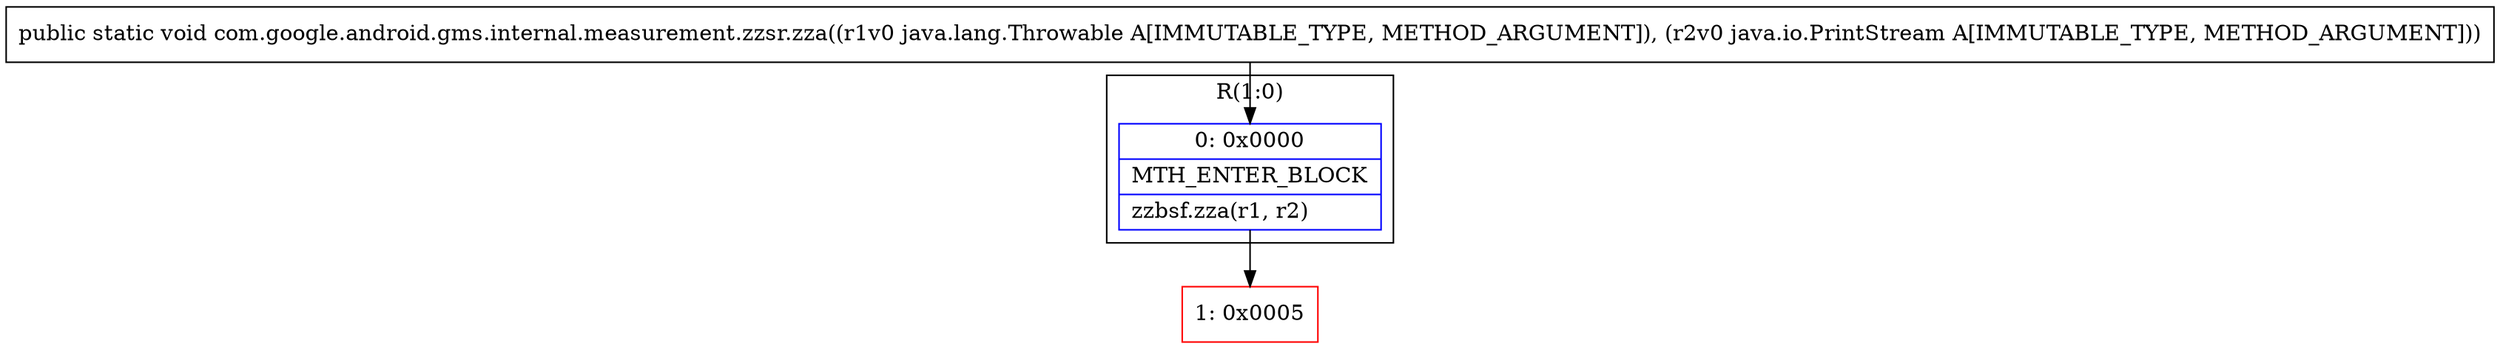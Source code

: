 digraph "CFG forcom.google.android.gms.internal.measurement.zzsr.zza(Ljava\/lang\/Throwable;Ljava\/io\/PrintStream;)V" {
subgraph cluster_Region_1515806044 {
label = "R(1:0)";
node [shape=record,color=blue];
Node_0 [shape=record,label="{0\:\ 0x0000|MTH_ENTER_BLOCK\l|zzbsf.zza(r1, r2)\l}"];
}
Node_1 [shape=record,color=red,label="{1\:\ 0x0005}"];
MethodNode[shape=record,label="{public static void com.google.android.gms.internal.measurement.zzsr.zza((r1v0 java.lang.Throwable A[IMMUTABLE_TYPE, METHOD_ARGUMENT]), (r2v0 java.io.PrintStream A[IMMUTABLE_TYPE, METHOD_ARGUMENT])) }"];
MethodNode -> Node_0;
Node_0 -> Node_1;
}

